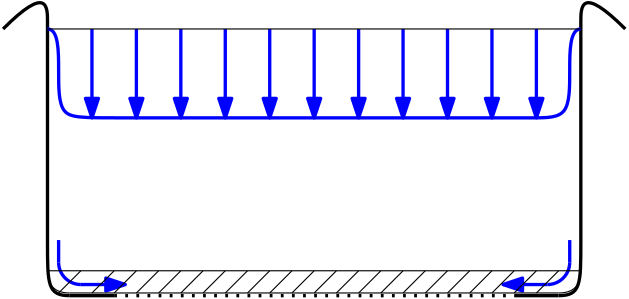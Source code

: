 <?xml version="1.0"?>
<!DOCTYPE ipe SYSTEM "ipe.dtd">
<ipe version="70218" creator="Ipe 7.2.26">
<info created="D:20220121092838" modified="D:20230318171532"/>
<ipestyle name="basic">
<symbol name="arrow/arc(spx)">
<path stroke="sym-stroke" fill="sym-stroke" pen="sym-pen">
0 0 m
-1 0.333 l
-1 -0.333 l
h
</path>
</symbol>
<symbol name="arrow/farc(spx)">
<path stroke="sym-stroke" fill="white" pen="sym-pen">
0 0 m
-1 0.333 l
-1 -0.333 l
h
</path>
</symbol>
<symbol name="arrow/ptarc(spx)">
<path stroke="sym-stroke" fill="sym-stroke" pen="sym-pen">
0 0 m
-1 0.333 l
-0.8 0 l
-1 -0.333 l
h
</path>
</symbol>
<symbol name="arrow/fptarc(spx)">
<path stroke="sym-stroke" fill="white" pen="sym-pen">
0 0 m
-1 0.333 l
-0.8 0 l
-1 -0.333 l
h
</path>
</symbol>
<symbol name="mark/circle(sx)" transformations="translations">
<path fill="sym-stroke">
0.6 0 0 0.6 0 0 e
0.4 0 0 0.4 0 0 e
</path>
</symbol>
<symbol name="mark/disk(sx)" transformations="translations">
<path fill="sym-stroke">
0.6 0 0 0.6 0 0 e
</path>
</symbol>
<symbol name="mark/fdisk(sfx)" transformations="translations">
<group>
<path fill="sym-fill">
0.5 0 0 0.5 0 0 e
</path>
<path fill="sym-stroke" fillrule="eofill">
0.6 0 0 0.6 0 0 e
0.4 0 0 0.4 0 0 e
</path>
</group>
</symbol>
<symbol name="mark/box(sx)" transformations="translations">
<path fill="sym-stroke" fillrule="eofill">
-0.6 -0.6 m
0.6 -0.6 l
0.6 0.6 l
-0.6 0.6 l
h
-0.4 -0.4 m
0.4 -0.4 l
0.4 0.4 l
-0.4 0.4 l
h
</path>
</symbol>
<symbol name="mark/square(sx)" transformations="translations">
<path fill="sym-stroke">
-0.6 -0.6 m
0.6 -0.6 l
0.6 0.6 l
-0.6 0.6 l
h
</path>
</symbol>
<symbol name="mark/fsquare(sfx)" transformations="translations">
<group>
<path fill="sym-fill">
-0.5 -0.5 m
0.5 -0.5 l
0.5 0.5 l
-0.5 0.5 l
h
</path>
<path fill="sym-stroke" fillrule="eofill">
-0.6 -0.6 m
0.6 -0.6 l
0.6 0.6 l
-0.6 0.6 l
h
-0.4 -0.4 m
0.4 -0.4 l
0.4 0.4 l
-0.4 0.4 l
h
</path>
</group>
</symbol>
<symbol name="mark/cross(sx)" transformations="translations">
<group>
<path fill="sym-stroke">
-0.43 -0.57 m
0.57 0.43 l
0.43 0.57 l
-0.57 -0.43 l
h
</path>
<path fill="sym-stroke">
-0.43 0.57 m
0.57 -0.43 l
0.43 -0.57 l
-0.57 0.43 l
h
</path>
</group>
</symbol>
<symbol name="arrow/fnormal(spx)">
<path stroke="sym-stroke" fill="white" pen="sym-pen">
0 0 m
-1 0.333 l
-1 -0.333 l
h
</path>
</symbol>
<symbol name="arrow/pointed(spx)">
<path stroke="sym-stroke" fill="sym-stroke" pen="sym-pen">
0 0 m
-1 0.333 l
-0.8 0 l
-1 -0.333 l
h
</path>
</symbol>
<symbol name="arrow/fpointed(spx)">
<path stroke="sym-stroke" fill="white" pen="sym-pen">
0 0 m
-1 0.333 l
-0.8 0 l
-1 -0.333 l
h
</path>
</symbol>
<symbol name="arrow/linear(spx)">
<path stroke="sym-stroke" pen="sym-pen">
-1 0.333 m
0 0 l
-1 -0.333 l
</path>
</symbol>
<symbol name="arrow/fdouble(spx)">
<path stroke="sym-stroke" fill="white" pen="sym-pen">
0 0 m
-1 0.333 l
-1 -0.333 l
h
-1 0 m
-2 0.333 l
-2 -0.333 l
h
</path>
</symbol>
<symbol name="arrow/double(spx)">
<path stroke="sym-stroke" fill="sym-stroke" pen="sym-pen">
0 0 m
-1 0.333 l
-1 -0.333 l
h
-1 0 m
-2 0.333 l
-2 -0.333 l
h
</path>
</symbol>
<symbol name="arrow/mid-normal(spx)">
<path stroke="sym-stroke" fill="sym-stroke" pen="sym-pen">
0.5 0 m
-0.5 0.333 l
-0.5 -0.333 l
h
</path>
</symbol>
<symbol name="arrow/mid-fnormal(spx)">
<path stroke="sym-stroke" fill="white" pen="sym-pen">
0.5 0 m
-0.5 0.333 l
-0.5 -0.333 l
h
</path>
</symbol>
<symbol name="arrow/mid-pointed(spx)">
<path stroke="sym-stroke" fill="sym-stroke" pen="sym-pen">
0.5 0 m
-0.5 0.333 l
-0.3 0 l
-0.5 -0.333 l
h
</path>
</symbol>
<symbol name="arrow/mid-fpointed(spx)">
<path stroke="sym-stroke" fill="white" pen="sym-pen">
0.5 0 m
-0.5 0.333 l
-0.3 0 l
-0.5 -0.333 l
h
</path>
</symbol>
<symbol name="arrow/mid-double(spx)">
<path stroke="sym-stroke" fill="sym-stroke" pen="sym-pen">
1 0 m
0 0.333 l
0 -0.333 l
h
0 0 m
-1 0.333 l
-1 -0.333 l
h
</path>
</symbol>
<symbol name="arrow/mid-fdouble(spx)">
<path stroke="sym-stroke" fill="white" pen="sym-pen">
1 0 m
0 0.333 l
0 -0.333 l
h
0 0 m
-1 0.333 l
-1 -0.333 l
h
</path>
</symbol>
<anglesize name="22.5 deg" value="22.5"/>
<anglesize name="30 deg" value="30"/>
<anglesize name="45 deg" value="45"/>
<anglesize name="60 deg" value="60"/>
<anglesize name="90 deg" value="90"/>
<arrowsize name="large" value="10"/>
<arrowsize name="small" value="5"/>
<arrowsize name="tiny" value="3"/>
<color name="blue" value="0 0 1"/>
<color name="brown" value="0.647 0.165 0.165"/>
<color name="darkblue" value="0 0 0.545"/>
<color name="darkcyan" value="0 0.545 0.545"/>
<color name="darkgray" value="0.663"/>
<color name="darkgreen" value="0 0.392 0"/>
<color name="darkmagenta" value="0.545 0 0.545"/>
<color name="darkorange" value="1 0.549 0"/>
<color name="darkred" value="0.545 0 0"/>
<color name="gold" value="1 0.843 0"/>
<color name="gray" value="0.745"/>
<color name="green" value="0 1 0"/>
<color name="lightblue" value="0.678 0.847 0.902"/>
<color name="lightcyan" value="0.878 1 1"/>
<color name="lightgray" value="0.827"/>
<color name="lightgreen" value="0.565 0.933 0.565"/>
<color name="lightyellow" value="1 1 0.878"/>
<color name="navy" value="0 0 0.502"/>
<color name="orange" value="1 0.647 0"/>
<color name="pink" value="1 0.753 0.796"/>
<color name="purple" value="0.627 0.125 0.941"/>
<color name="red" value="1 0 0"/>
<color name="seagreen" value="0.18 0.545 0.341"/>
<color name="turquoise" value="0.251 0.878 0.816"/>
<color name="violet" value="0.933 0.51 0.933"/>
<color name="yellow" value="1 1 0"/>
<dashstyle name="dash dot dotted" value="[4 2 1 2 1 2] 0"/>
<dashstyle name="dash dotted" value="[4 2 1 2] 0"/>
<dashstyle name="dashed" value="[4] 0"/>
<dashstyle name="dotted" value="[1 3] 0"/>
<gridsize name="10 pts (~3.5 mm)" value="10"/>
<gridsize name="14 pts (~5 mm)" value="14"/>
<gridsize name="16 pts (~6 mm)" value="16"/>
<gridsize name="20 pts (~7 mm)" value="20"/>
<gridsize name="28 pts (~10 mm)" value="28"/>
<gridsize name="32 pts (~12 mm)" value="32"/>
<gridsize name="4 pts" value="4"/>
<gridsize name="56 pts (~20 mm)" value="56"/>
<gridsize name="8 pts (~3 mm)" value="8"/>
<opacity name="10%" value="0.1"/>
<opacity name="30%" value="0.3"/>
<opacity name="50%" value="0.5"/>
<opacity name="75%" value="0.75"/>
<pen name="fat" value="1.2"/>
<pen name="heavier" value="0.8"/>
<pen name="ultrafat" value="2"/>
<symbolsize name="large" value="5"/>
<symbolsize name="small" value="2"/>
<symbolsize name="tiny" value="1.1"/>
<textsize name="Huge" value="\Huge"/>
<textsize name="LARGE" value="\LARGE"/>
<textsize name="Large" value="\Large"/>
<textsize name="footnote" value="\footnotesize"/>
<textsize name="huge" value="\huge"/>
<textsize name="large" value="\large"/>
<textsize name="small" value="\small"/>
<textsize name="tiny" value="\tiny"/>
<textstyle name="center" begin="\begin{center}" end="\end{center}"/>
<textstyle name="item" begin="\begin{itemize}\item{}" end="\end{itemize}"/>
<textstyle name="itemize" begin="\begin{itemize}" end="\end{itemize}"/>
<tiling name="falling" angle="-60" step="4" width="1"/>
<tiling name="rising" angle="30" step="4" width="1"/>
</ipestyle>
<page>
<layer name="alpha"/>
<view layers="alpha" active="alpha"/>
<path layer="alpha" stroke="black" pen="fat">
192 576 m
208 592
208 576
208 568
208 488
208 480
216 480 c
</path>
<path stroke="black" pen="fat">
416 576 m
400 592
400 576
400 568
400 488
400 480
392 480 c
</path>
<path stroke="black" pen="fat">
216 480 m
232 480 l
</path>
<path stroke="black" pen="fat">
392 480 m
376 480 l
</path>
<path stroke="black" dash="dotted" pen="fat">
232 480 m
376 480 l
</path>
<path matrix="1 0 0 1 -4 -4" stroke="blue" pen="fat">
216 504 m
216 496 l
</path>
<path matrix="1 0 0 1 -4 -4" stroke="blue" pen="fat">
216 496 m
8 0 0 8 224 496 224 488 a
</path>
<path matrix="1 0 0 1 -4 -4" stroke="blue" pen="fat" arrow="normal/normal">
224 488 m
240 488 l
</path>
<path matrix="1 0 0 1 4 -4" stroke="blue" pen="fat" arrow="normal/normal">
384 488 m
368 488 l
</path>
<path matrix="1 0 0 1 4 -4" stroke="blue" pen="fat">
392 504 m
392 496 l
</path>
<path matrix="1 0 0 1 4 -4" stroke="blue" pen="fat">
392 496 m
8 0 0 -8 384 496 384 488 a
</path>
<path stroke="blue" pen="fat">
400 576 m
396 576
396 560
396 544
384 544
360 544
304 544
224 544
212 544
212 560
212 576
208 576 c
</path>
<path stroke="blue" pen="fat" arrow="normal/normal">
224 576 m
224 544 l
</path>
<path stroke="blue" pen="fat" arrow="normal/normal">
240 576 m
240 544 l
</path>
<path stroke="blue" pen="fat" arrow="normal/normal">
256 576 m
256 544 l
</path>
<path stroke="blue" pen="fat" arrow="normal/normal">
272 576 m
272 544 l
</path>
<path stroke="blue" pen="fat" arrow="normal/normal">
288 576 m
288 544 l
</path>
<path stroke="blue" pen="fat" arrow="normal/normal">
304 576 m
304 544 l
</path>
<path stroke="blue" pen="fat" arrow="normal/normal">
320 576 m
320 544 l
</path>
<path stroke="blue" pen="fat" arrow="normal/normal">
336 576 m
336 544 l
</path>
<path stroke="blue" pen="fat" arrow="normal/normal">
352 576 m
352 544 l
</path>
<path stroke="blue" pen="fat" arrow="normal/normal">
368 576 m
368 544 l
</path>
<path stroke="blue" pen="fat" arrow="normal/normal">
384 576 m
384 544 l
</path>
<path stroke="black">
208 576 m
400 576 l
</path>
<path matrix="1 0 0 1 0 -3.04134" stroke="black">
212 484 m
220 492 l
</path>
<path matrix="1 0 0 1 0 -3.04134" stroke="black">
224 484 m
232 492 l
</path>
<path matrix="1 0 0 1 0 -3.04134" stroke="black">
232 484 m
240 492 l
</path>
<path matrix="1 0 0 1 0 -3.04134" stroke="black">
240 484 m
248 492 l
</path>
<path matrix="1 0 0 1 0 -3.04134" stroke="black">
248 484 m
256 492 l
</path>
<path matrix="1 0 0 1 0 -3.04134" stroke="black">
256 484 m
264 492 l
</path>
<path matrix="1 0 0 1 0 -3.04134" stroke="black">
264 484 m
272 492 l
</path>
<path matrix="1 0 0 1 0 -3.04134" stroke="black">
272 484 m
280 492 l
</path>
<path matrix="1 0 0 1 0 -3.04134" stroke="black">
280 484 m
288 492 l
</path>
<path matrix="1 0 0 1 0 -3.04134" stroke="black">
288 484 m
296 492 l
</path>
<path matrix="1 0 0 1 0 -3.04134" stroke="black">
296 484 m
304 492 l
</path>
<path matrix="1 0 0 1 0 -3.04134" stroke="black">
304 484 m
312 492 l
</path>
<path matrix="1 0 0 1 0 -3.04134" stroke="black">
312 484 m
320 492 l
</path>
<path matrix="1 0 0 1 0 -3.04134" stroke="black">
320 484 m
328 492 l
</path>
<path matrix="1 0 0 1 0 -3.04134" stroke="black">
328 484 m
336 492 l
</path>
<path matrix="1 0 0 1 0 -3.04134" stroke="black">
336 484 m
344 492 l
</path>
<path matrix="1 0 0 1 0 -3.04134" stroke="black">
344 484 m
352 492 l
</path>
<path matrix="1 0 0 1 0 -3.04134" stroke="black">
352 484 m
360 492 l
</path>
<path matrix="1 0 0 1 0 -3.04134" stroke="black">
360 484 m
368 492 l
</path>
<path matrix="1 0 0 1 0 -3.04134" stroke="black">
368 484 m
376 492 l
</path>
<path matrix="1 0 0 1 0 -3.04134" stroke="black">
376 484 m
384 492 l
</path>
<path matrix="1 0 0 1 0 -3.04134" stroke="black">
384 484 m
392 492 l
</path>
<path matrix="1 0 0 1 0 0.958663" stroke="black">
208 488 m
400 488 l
</path>
<path matrix="1 0 0 1 0 0.958663" stroke="black">
208 488 m
208 480
216 480 c
</path>
<path matrix="1 0 0 1 0 0.958663" stroke="black">
400 488 m
400 480
392 480 c
</path>
<path matrix="1 0 0 1 0 0.958663" stroke="black">
216 480 m
392 480 l
</path>
</page>
</ipe>
